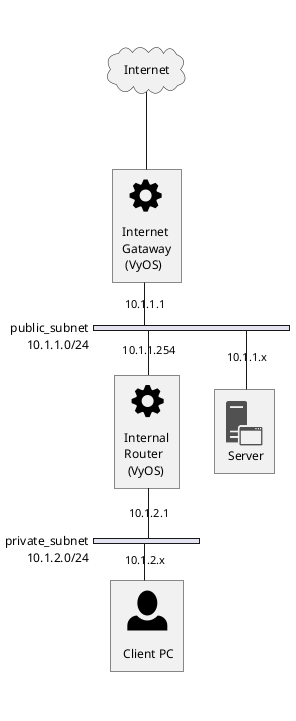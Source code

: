 @startuml
!include <office/Servers/application_server>

nwdiag {
    Internet [shape = cloud];
    Internet -- router1;

    network public_subnet {
        address = "10.1.1.0/24";
        router1 [address = "10.1.1.1" description = "  <&cog*4>\nInternet\nGataway\n (VyOS)"];
        router2 [address = "10.1.1.254" description = "  <&cog*4>\nInternal\nRouter\n (VyOS)"];

        server1 [address = "10.1.1.x" description = "<$application_server>\n Server"];
    }

    network private_subnet {
        address = "10.1.2.0/24";
        router2 [address = "10.1.2.1" description = "  <&cog*4>\nInternal\nRouter\n (VyOS)"];

        client [address = "10.1.2.x" description = "  <&person*5>\n Client PC"];
    }
}

@enduml